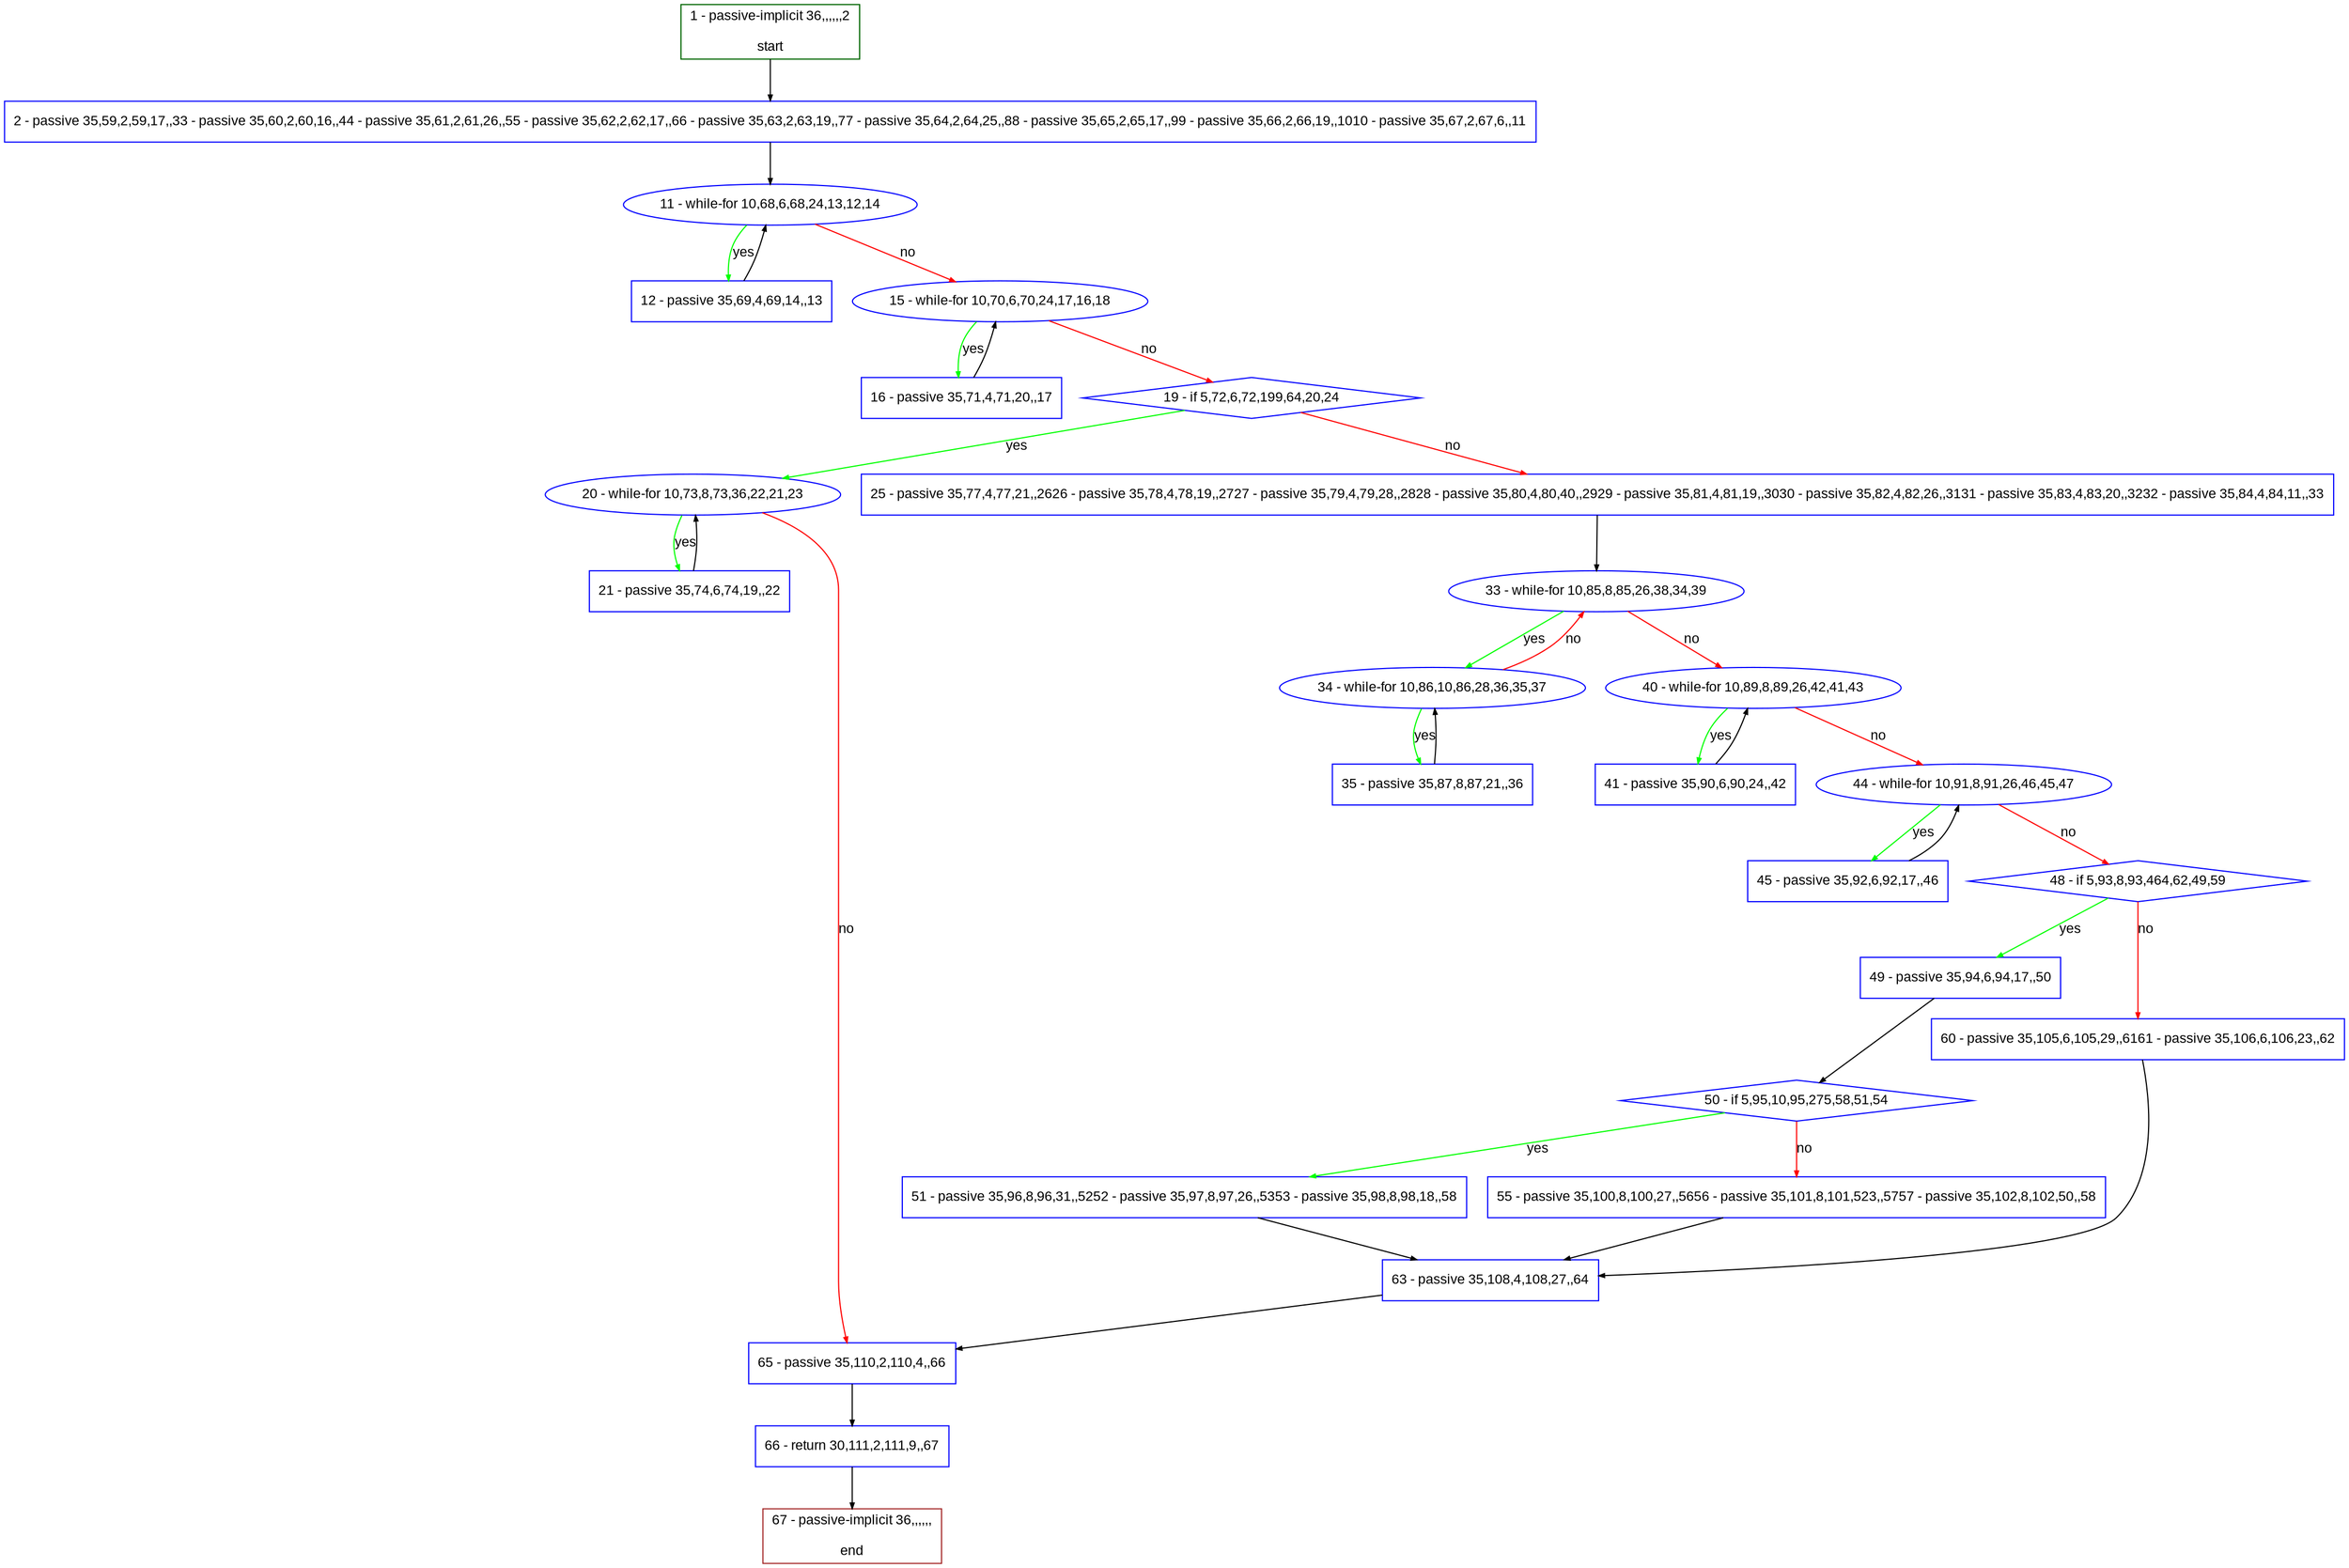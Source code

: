 digraph "" {
  graph [pack="true", label="", fontsize="12", packmode="clust", fontname="Arial", fillcolor="#FFFFCC", bgcolor="white", style="rounded,filled", compound="true"];
  node [node_initialized="no", label="", color="grey", fontsize="12", fillcolor="white", fontname="Arial", style="filled", shape="rectangle", compound="true", fixedsize="false"];
  edge [fontcolor="black", arrowhead="normal", arrowtail="none", arrowsize="0.5", ltail="", label="", color="black", fontsize="12", lhead="", fontname="Arial", dir="forward", compound="true"];
  __N1 [label="2 - passive 35,59,2,59,17,,33 - passive 35,60,2,60,16,,44 - passive 35,61,2,61,26,,55 - passive 35,62,2,62,17,,66 - passive 35,63,2,63,19,,77 - passive 35,64,2,64,25,,88 - passive 35,65,2,65,17,,99 - passive 35,66,2,66,19,,1010 - passive 35,67,2,67,6,,11", color="#0000ff", fillcolor="#ffffff", style="filled", shape="box"];
  __N2 [label="1 - passive-implicit 36,,,,,,2\n\nstart", color="#006400", fillcolor="#ffffff", style="filled", shape="box"];
  __N3 [label="11 - while-for 10,68,6,68,24,13,12,14", color="#0000ff", fillcolor="#ffffff", style="filled", shape="oval"];
  __N4 [label="12 - passive 35,69,4,69,14,,13", color="#0000ff", fillcolor="#ffffff", style="filled", shape="box"];
  __N5 [label="15 - while-for 10,70,6,70,24,17,16,18", color="#0000ff", fillcolor="#ffffff", style="filled", shape="oval"];
  __N6 [label="16 - passive 35,71,4,71,20,,17", color="#0000ff", fillcolor="#ffffff", style="filled", shape="box"];
  __N7 [label="19 - if 5,72,6,72,199,64,20,24", color="#0000ff", fillcolor="#ffffff", style="filled", shape="diamond"];
  __N8 [label="20 - while-for 10,73,8,73,36,22,21,23", color="#0000ff", fillcolor="#ffffff", style="filled", shape="oval"];
  __N9 [label="25 - passive 35,77,4,77,21,,2626 - passive 35,78,4,78,19,,2727 - passive 35,79,4,79,28,,2828 - passive 35,80,4,80,40,,2929 - passive 35,81,4,81,19,,3030 - passive 35,82,4,82,26,,3131 - passive 35,83,4,83,20,,3232 - passive 35,84,4,84,11,,33", color="#0000ff", fillcolor="#ffffff", style="filled", shape="box"];
  __N10 [label="21 - passive 35,74,6,74,19,,22", color="#0000ff", fillcolor="#ffffff", style="filled", shape="box"];
  __N11 [label="65 - passive 35,110,2,110,4,,66", color="#0000ff", fillcolor="#ffffff", style="filled", shape="box"];
  __N12 [label="33 - while-for 10,85,8,85,26,38,34,39", color="#0000ff", fillcolor="#ffffff", style="filled", shape="oval"];
  __N13 [label="34 - while-for 10,86,10,86,28,36,35,37", color="#0000ff", fillcolor="#ffffff", style="filled", shape="oval"];
  __N14 [label="40 - while-for 10,89,8,89,26,42,41,43", color="#0000ff", fillcolor="#ffffff", style="filled", shape="oval"];
  __N15 [label="35 - passive 35,87,8,87,21,,36", color="#0000ff", fillcolor="#ffffff", style="filled", shape="box"];
  __N16 [label="41 - passive 35,90,6,90,24,,42", color="#0000ff", fillcolor="#ffffff", style="filled", shape="box"];
  __N17 [label="44 - while-for 10,91,8,91,26,46,45,47", color="#0000ff", fillcolor="#ffffff", style="filled", shape="oval"];
  __N18 [label="45 - passive 35,92,6,92,17,,46", color="#0000ff", fillcolor="#ffffff", style="filled", shape="box"];
  __N19 [label="48 - if 5,93,8,93,464,62,49,59", color="#0000ff", fillcolor="#ffffff", style="filled", shape="diamond"];
  __N20 [label="49 - passive 35,94,6,94,17,,50", color="#0000ff", fillcolor="#ffffff", style="filled", shape="box"];
  __N21 [label="60 - passive 35,105,6,105,29,,6161 - passive 35,106,6,106,23,,62", color="#0000ff", fillcolor="#ffffff", style="filled", shape="box"];
  __N22 [label="50 - if 5,95,10,95,275,58,51,54", color="#0000ff", fillcolor="#ffffff", style="filled", shape="diamond"];
  __N23 [label="51 - passive 35,96,8,96,31,,5252 - passive 35,97,8,97,26,,5353 - passive 35,98,8,98,18,,58", color="#0000ff", fillcolor="#ffffff", style="filled", shape="box"];
  __N24 [label="55 - passive 35,100,8,100,27,,5656 - passive 35,101,8,101,523,,5757 - passive 35,102,8,102,50,,58", color="#0000ff", fillcolor="#ffffff", style="filled", shape="box"];
  __N25 [label="63 - passive 35,108,4,108,27,,64", color="#0000ff", fillcolor="#ffffff", style="filled", shape="box"];
  __N26 [label="66 - return 30,111,2,111,9,,67", color="#0000ff", fillcolor="#ffffff", style="filled", shape="box"];
  __N27 [label="67 - passive-implicit 36,,,,,,\n\nend", color="#a52a2a", fillcolor="#ffffff", style="filled", shape="box"];
  __N2 -> __N1 [arrowhead="normal", arrowtail="none", color="#000000", label="", dir="forward"];
  __N1 -> __N3 [arrowhead="normal", arrowtail="none", color="#000000", label="", dir="forward"];
  __N3 -> __N4 [arrowhead="normal", arrowtail="none", color="#00ff00", label="yes", dir="forward"];
  __N4 -> __N3 [arrowhead="normal", arrowtail="none", color="#000000", label="", dir="forward"];
  __N3 -> __N5 [arrowhead="normal", arrowtail="none", color="#ff0000", label="no", dir="forward"];
  __N5 -> __N6 [arrowhead="normal", arrowtail="none", color="#00ff00", label="yes", dir="forward"];
  __N6 -> __N5 [arrowhead="normal", arrowtail="none", color="#000000", label="", dir="forward"];
  __N5 -> __N7 [arrowhead="normal", arrowtail="none", color="#ff0000", label="no", dir="forward"];
  __N7 -> __N8 [arrowhead="normal", arrowtail="none", color="#00ff00", label="yes", dir="forward"];
  __N7 -> __N9 [arrowhead="normal", arrowtail="none", color="#ff0000", label="no", dir="forward"];
  __N8 -> __N10 [arrowhead="normal", arrowtail="none", color="#00ff00", label="yes", dir="forward"];
  __N10 -> __N8 [arrowhead="normal", arrowtail="none", color="#000000", label="", dir="forward"];
  __N8 -> __N11 [arrowhead="normal", arrowtail="none", color="#ff0000", label="no", dir="forward"];
  __N9 -> __N12 [arrowhead="normal", arrowtail="none", color="#000000", label="", dir="forward"];
  __N12 -> __N13 [arrowhead="normal", arrowtail="none", color="#00ff00", label="yes", dir="forward"];
  __N13 -> __N12 [arrowhead="normal", arrowtail="none", color="#ff0000", label="no", dir="forward"];
  __N12 -> __N14 [arrowhead="normal", arrowtail="none", color="#ff0000", label="no", dir="forward"];
  __N13 -> __N15 [arrowhead="normal", arrowtail="none", color="#00ff00", label="yes", dir="forward"];
  __N15 -> __N13 [arrowhead="normal", arrowtail="none", color="#000000", label="", dir="forward"];
  __N14 -> __N16 [arrowhead="normal", arrowtail="none", color="#00ff00", label="yes", dir="forward"];
  __N16 -> __N14 [arrowhead="normal", arrowtail="none", color="#000000", label="", dir="forward"];
  __N14 -> __N17 [arrowhead="normal", arrowtail="none", color="#ff0000", label="no", dir="forward"];
  __N17 -> __N18 [arrowhead="normal", arrowtail="none", color="#00ff00", label="yes", dir="forward"];
  __N18 -> __N17 [arrowhead="normal", arrowtail="none", color="#000000", label="", dir="forward"];
  __N17 -> __N19 [arrowhead="normal", arrowtail="none", color="#ff0000", label="no", dir="forward"];
  __N19 -> __N20 [arrowhead="normal", arrowtail="none", color="#00ff00", label="yes", dir="forward"];
  __N19 -> __N21 [arrowhead="normal", arrowtail="none", color="#ff0000", label="no", dir="forward"];
  __N20 -> __N22 [arrowhead="normal", arrowtail="none", color="#000000", label="", dir="forward"];
  __N22 -> __N23 [arrowhead="normal", arrowtail="none", color="#00ff00", label="yes", dir="forward"];
  __N22 -> __N24 [arrowhead="normal", arrowtail="none", color="#ff0000", label="no", dir="forward"];
  __N23 -> __N25 [arrowhead="normal", arrowtail="none", color="#000000", label="", dir="forward"];
  __N24 -> __N25 [arrowhead="normal", arrowtail="none", color="#000000", label="", dir="forward"];
  __N21 -> __N25 [arrowhead="normal", arrowtail="none", color="#000000", label="", dir="forward"];
  __N25 -> __N11 [arrowhead="normal", arrowtail="none", color="#000000", label="", dir="forward"];
  __N11 -> __N26 [arrowhead="normal", arrowtail="none", color="#000000", label="", dir="forward"];
  __N26 -> __N27 [arrowhead="normal", arrowtail="none", color="#000000", label="", dir="forward"];
}
